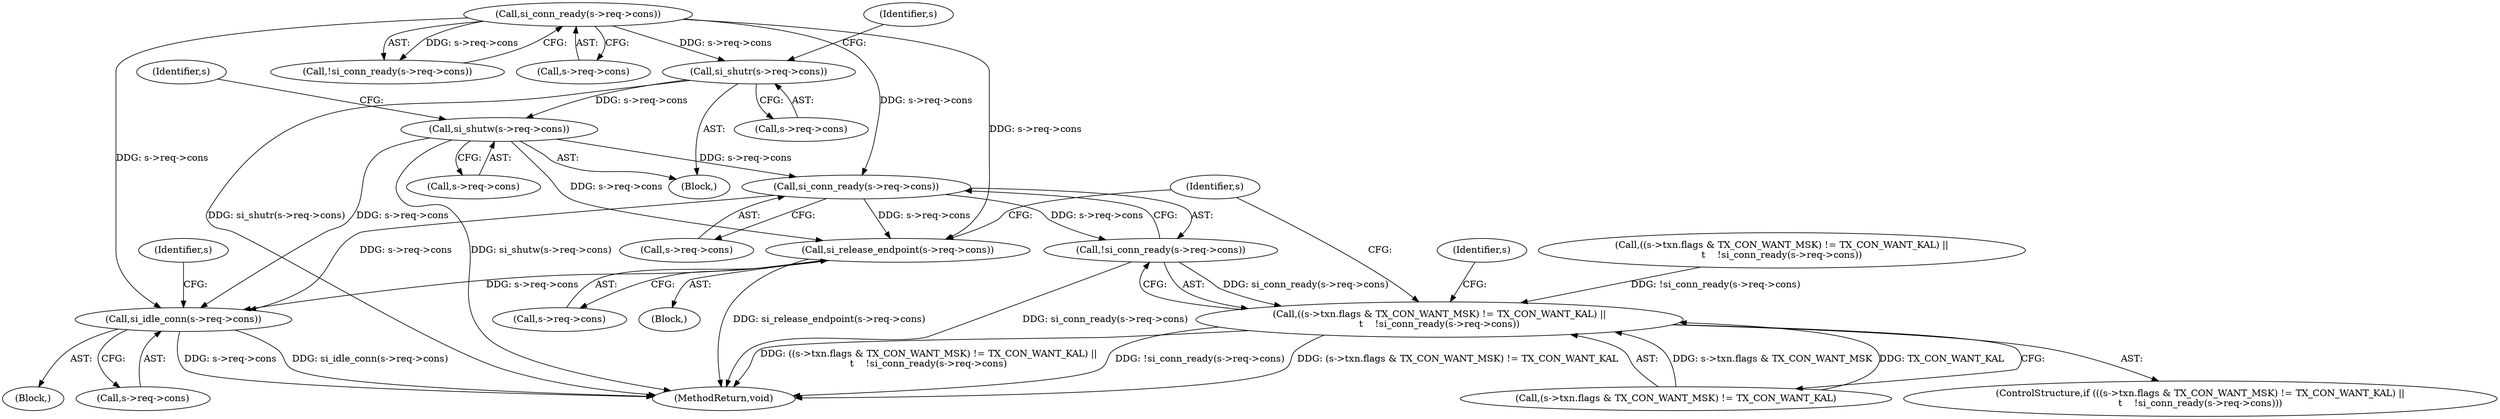digraph "0_haproxy_b4d05093bc89f71377230228007e69a1434c1a0c@API" {
"1000581" [label="(Call,si_conn_ready(s->req->cons))"];
"1000163" [label="(Call,si_shutw(s->req->cons))"];
"1000157" [label="(Call,si_shutr(s->req->cons))"];
"1000139" [label="(Call,si_conn_ready(s->req->cons))"];
"1000580" [label="(Call,!si_conn_ready(s->req->cons))"];
"1000570" [label="(Call,((s->txn.flags & TX_CON_WANT_MSK) != TX_CON_WANT_KAL) ||\n\t    !si_conn_ready(s->req->cons))"];
"1000588" [label="(Call,si_release_endpoint(s->req->cons))"];
"1000875" [label="(Call,si_idle_conn(s->req->cons))"];
"1000164" [label="(Call,s->req->cons)"];
"1000598" [label="(Identifier,s)"];
"1000163" [label="(Call,si_shutw(s->req->cons))"];
"1000118" [label="(Block,)"];
"1000569" [label="(ControlStructure,if (((s->txn.flags & TX_CON_WANT_MSK) != TX_CON_WANT_KAL) ||\n\t    !si_conn_ready(s->req->cons)))"];
"1000138" [label="(Call,!si_conn_ready(s->req->cons))"];
"1000589" [label="(Call,s->req->cons)"];
"1000591" [label="(Identifier,s)"];
"1000140" [label="(Call,s->req->cons)"];
"1000580" [label="(Call,!si_conn_ready(s->req->cons))"];
"1000158" [label="(Call,s->req->cons)"];
"1000172" [label="(Identifier,s)"];
"1000166" [label="(Identifier,s)"];
"1000587" [label="(Block,)"];
"1000581" [label="(Call,si_conn_ready(s->req->cons))"];
"1000145" [label="(Block,)"];
"1000876" [label="(Call,s->req->cons)"];
"1000588" [label="(Call,si_release_endpoint(s->req->cons))"];
"1000582" [label="(Call,s->req->cons)"];
"1000157" [label="(Call,si_shutr(s->req->cons))"];
"1000899" [label="(MethodReturn,void)"];
"1000570" [label="(Call,((s->txn.flags & TX_CON_WANT_MSK) != TX_CON_WANT_KAL) ||\n\t    !si_conn_ready(s->req->cons))"];
"1000139" [label="(Call,si_conn_ready(s->req->cons))"];
"1000875" [label="(Call,si_idle_conn(s->req->cons))"];
"1000128" [label="(Call,((s->txn.flags & TX_CON_WANT_MSK) != TX_CON_WANT_KAL) ||\n\t    !si_conn_ready(s->req->cons))"];
"1000884" [label="(Identifier,s)"];
"1000571" [label="(Call,(s->txn.flags & TX_CON_WANT_MSK) != TX_CON_WANT_KAL)"];
"1000581" -> "1000580"  [label="AST: "];
"1000581" -> "1000582"  [label="CFG: "];
"1000582" -> "1000581"  [label="AST: "];
"1000580" -> "1000581"  [label="CFG: "];
"1000581" -> "1000580"  [label="DDG: s->req->cons"];
"1000163" -> "1000581"  [label="DDG: s->req->cons"];
"1000139" -> "1000581"  [label="DDG: s->req->cons"];
"1000581" -> "1000588"  [label="DDG: s->req->cons"];
"1000581" -> "1000875"  [label="DDG: s->req->cons"];
"1000163" -> "1000145"  [label="AST: "];
"1000163" -> "1000164"  [label="CFG: "];
"1000164" -> "1000163"  [label="AST: "];
"1000172" -> "1000163"  [label="CFG: "];
"1000163" -> "1000899"  [label="DDG: si_shutw(s->req->cons)"];
"1000157" -> "1000163"  [label="DDG: s->req->cons"];
"1000163" -> "1000588"  [label="DDG: s->req->cons"];
"1000163" -> "1000875"  [label="DDG: s->req->cons"];
"1000157" -> "1000145"  [label="AST: "];
"1000157" -> "1000158"  [label="CFG: "];
"1000158" -> "1000157"  [label="AST: "];
"1000166" -> "1000157"  [label="CFG: "];
"1000157" -> "1000899"  [label="DDG: si_shutr(s->req->cons)"];
"1000139" -> "1000157"  [label="DDG: s->req->cons"];
"1000139" -> "1000138"  [label="AST: "];
"1000139" -> "1000140"  [label="CFG: "];
"1000140" -> "1000139"  [label="AST: "];
"1000138" -> "1000139"  [label="CFG: "];
"1000139" -> "1000138"  [label="DDG: s->req->cons"];
"1000139" -> "1000588"  [label="DDG: s->req->cons"];
"1000139" -> "1000875"  [label="DDG: s->req->cons"];
"1000580" -> "1000570"  [label="AST: "];
"1000570" -> "1000580"  [label="CFG: "];
"1000580" -> "1000899"  [label="DDG: si_conn_ready(s->req->cons)"];
"1000580" -> "1000570"  [label="DDG: si_conn_ready(s->req->cons)"];
"1000570" -> "1000569"  [label="AST: "];
"1000570" -> "1000571"  [label="CFG: "];
"1000571" -> "1000570"  [label="AST: "];
"1000591" -> "1000570"  [label="CFG: "];
"1000598" -> "1000570"  [label="CFG: "];
"1000570" -> "1000899"  [label="DDG: !si_conn_ready(s->req->cons)"];
"1000570" -> "1000899"  [label="DDG: (s->txn.flags & TX_CON_WANT_MSK) != TX_CON_WANT_KAL"];
"1000570" -> "1000899"  [label="DDG: ((s->txn.flags & TX_CON_WANT_MSK) != TX_CON_WANT_KAL) ||\n\t    !si_conn_ready(s->req->cons)"];
"1000571" -> "1000570"  [label="DDG: s->txn.flags & TX_CON_WANT_MSK"];
"1000571" -> "1000570"  [label="DDG: TX_CON_WANT_KAL"];
"1000128" -> "1000570"  [label="DDG: !si_conn_ready(s->req->cons)"];
"1000588" -> "1000587"  [label="AST: "];
"1000588" -> "1000589"  [label="CFG: "];
"1000589" -> "1000588"  [label="AST: "];
"1000598" -> "1000588"  [label="CFG: "];
"1000588" -> "1000899"  [label="DDG: si_release_endpoint(s->req->cons)"];
"1000588" -> "1000875"  [label="DDG: s->req->cons"];
"1000875" -> "1000118"  [label="AST: "];
"1000875" -> "1000876"  [label="CFG: "];
"1000876" -> "1000875"  [label="AST: "];
"1000884" -> "1000875"  [label="CFG: "];
"1000875" -> "1000899"  [label="DDG: s->req->cons"];
"1000875" -> "1000899"  [label="DDG: si_idle_conn(s->req->cons)"];
}

